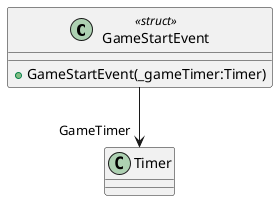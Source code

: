 @startuml
class GameStartEvent <<struct>> {
    + GameStartEvent(_gameTimer:Timer)
}
GameStartEvent --> "GameTimer" Timer
@enduml
